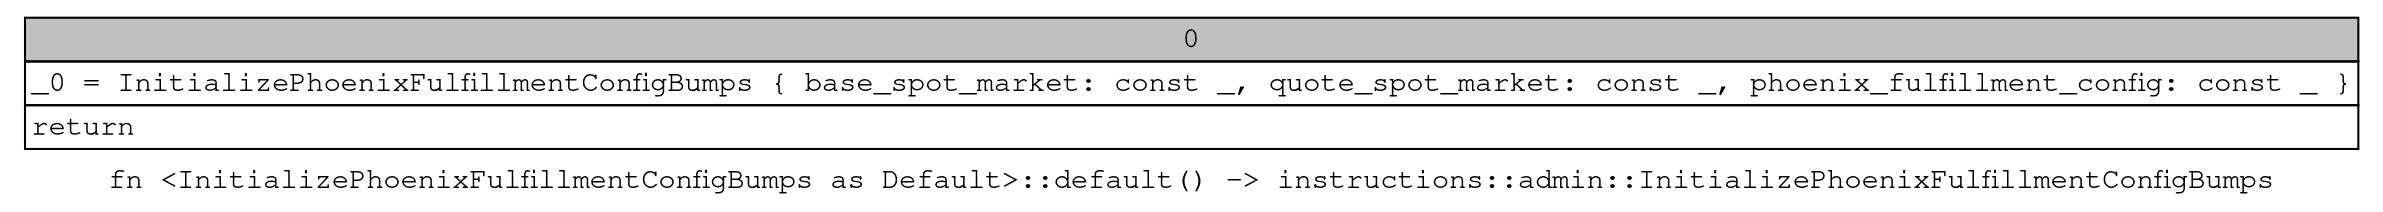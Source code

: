 digraph Mir_0_6132 {
    graph [fontname="Courier, monospace"];
    node [fontname="Courier, monospace"];
    edge [fontname="Courier, monospace"];
    label=<fn &lt;InitializePhoenixFulfillmentConfigBumps as Default&gt;::default() -&gt; instructions::admin::InitializePhoenixFulfillmentConfigBumps<br align="left"/>>;
    bb0__0_6132 [shape="none", label=<<table border="0" cellborder="1" cellspacing="0"><tr><td bgcolor="gray" align="center" colspan="1">0</td></tr><tr><td align="left" balign="left">_0 = InitializePhoenixFulfillmentConfigBumps { base_spot_market: const _, quote_spot_market: const _, phoenix_fulfillment_config: const _ }<br/></td></tr><tr><td align="left">return</td></tr></table>>];
}
